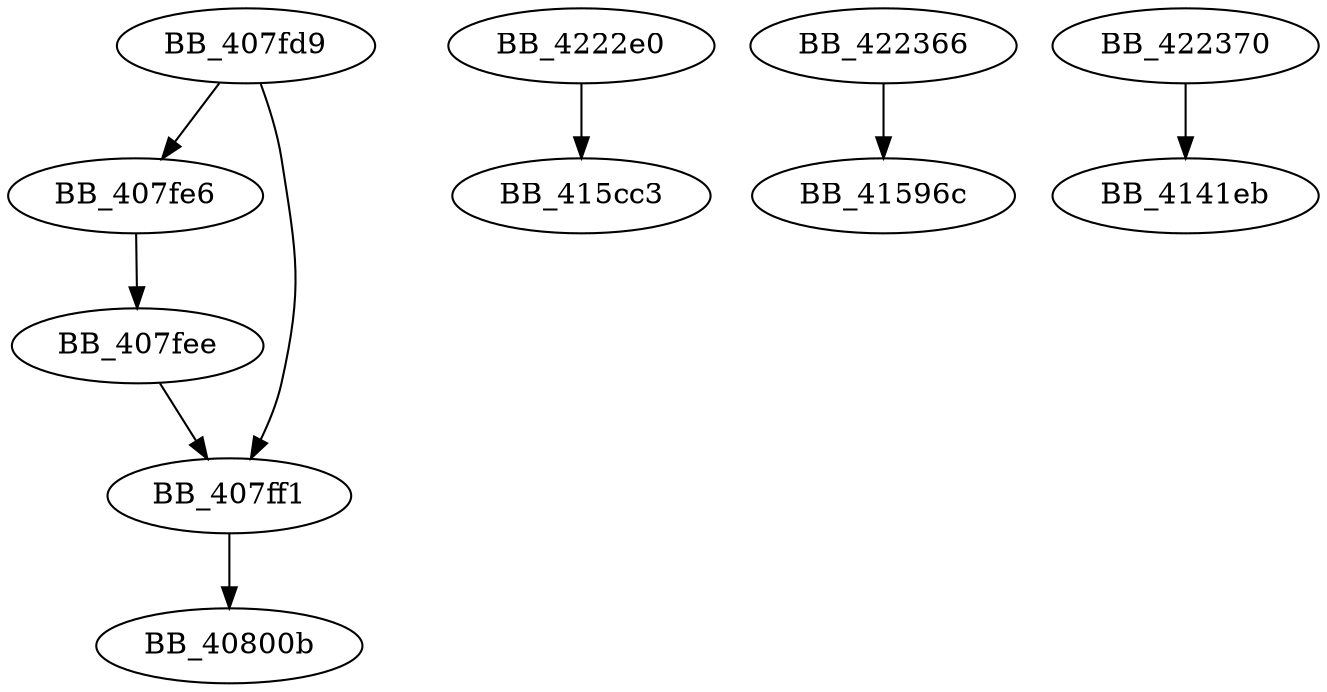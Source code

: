 DiGraph sub_4222E0{
BB_407fd9->BB_407fe6
BB_407fd9->BB_407ff1
BB_407fe6->BB_407fee
BB_407fee->BB_407ff1
BB_407ff1->BB_40800b
BB_4222e0->BB_415cc3
BB_422366->BB_41596c
BB_422370->BB_4141eb
}
